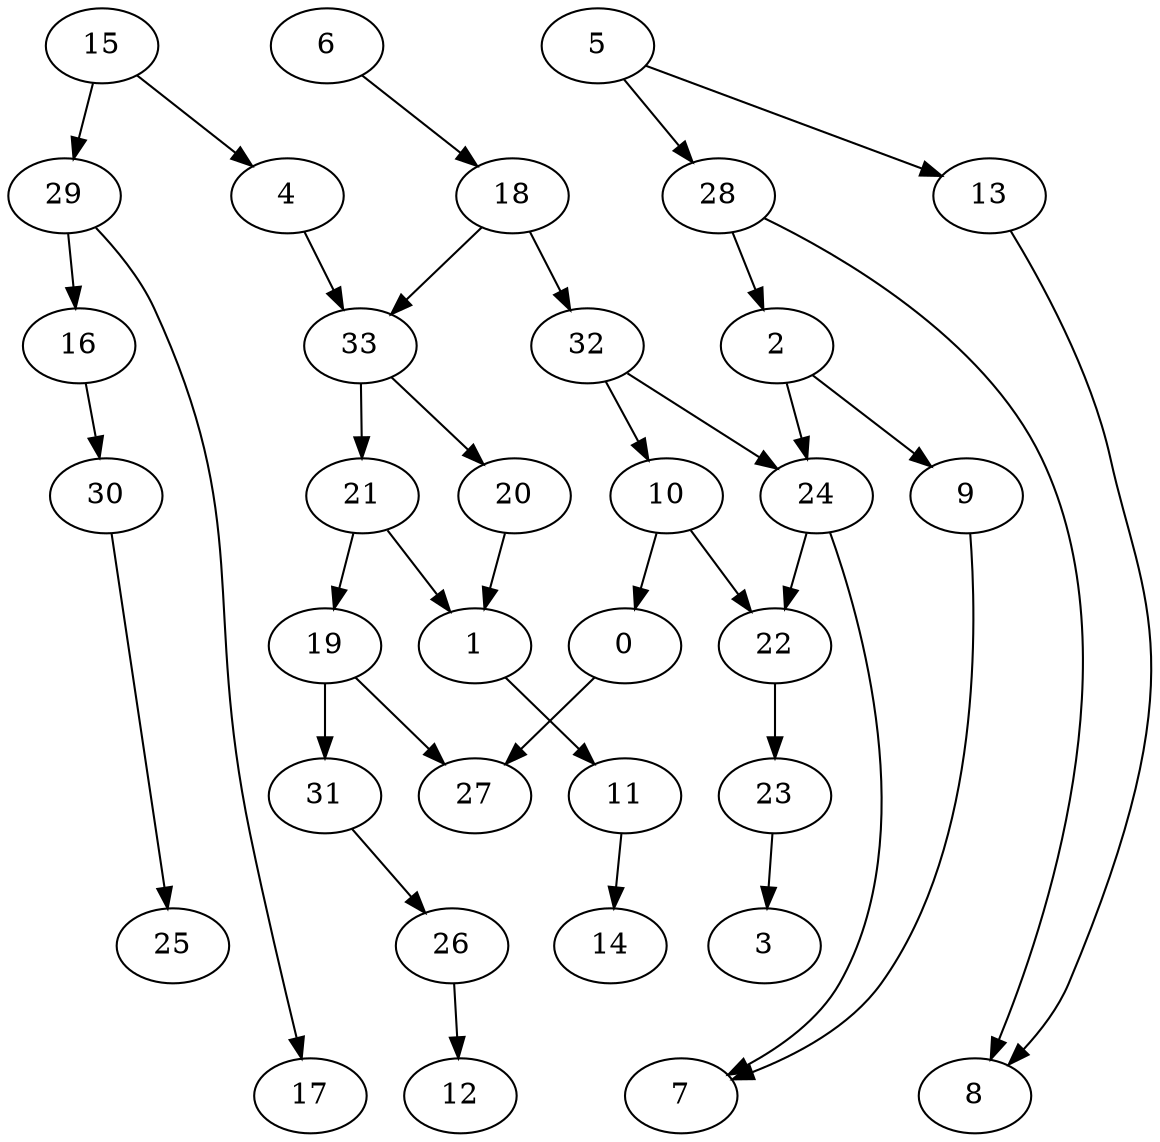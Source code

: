 digraph g {
0;
1;
2;
3;
4;
5;
6;
7;
8;
9;
10;
11;
12;
13;
14;
15;
16;
17;
18;
19;
20;
21;
22;
23;
24;
25;
26;
27;
28;
29;
30;
31;
32;
33;
0 -> 27 [weight=0];
1 -> 11 [weight=0];
2 -> 24 [weight=0];
2 -> 9 [weight=0];
4 -> 33 [weight=0];
5 -> 13 [weight=0];
5 -> 28 [weight=0];
6 -> 18 [weight=0];
9 -> 7 [weight=0];
10 -> 0 [weight=0];
10 -> 22 [weight=0];
11 -> 14 [weight=0];
13 -> 8 [weight=0];
15 -> 29 [weight=0];
15 -> 4 [weight=0];
16 -> 30 [weight=0];
18 -> 32 [weight=0];
18 -> 33 [weight=0];
19 -> 27 [weight=0];
19 -> 31 [weight=0];
20 -> 1 [weight=0];
21 -> 1 [weight=0];
21 -> 19 [weight=0];
22 -> 23 [weight=0];
23 -> 3 [weight=0];
24 -> 7 [weight=0];
24 -> 22 [weight=0];
26 -> 12 [weight=0];
28 -> 2 [weight=0];
28 -> 8 [weight=0];
29 -> 16 [weight=0];
29 -> 17 [weight=0];
30 -> 25 [weight=0];
31 -> 26 [weight=0];
32 -> 10 [weight=0];
32 -> 24 [weight=0];
33 -> 20 [weight=0];
33 -> 21 [weight=0];
}
